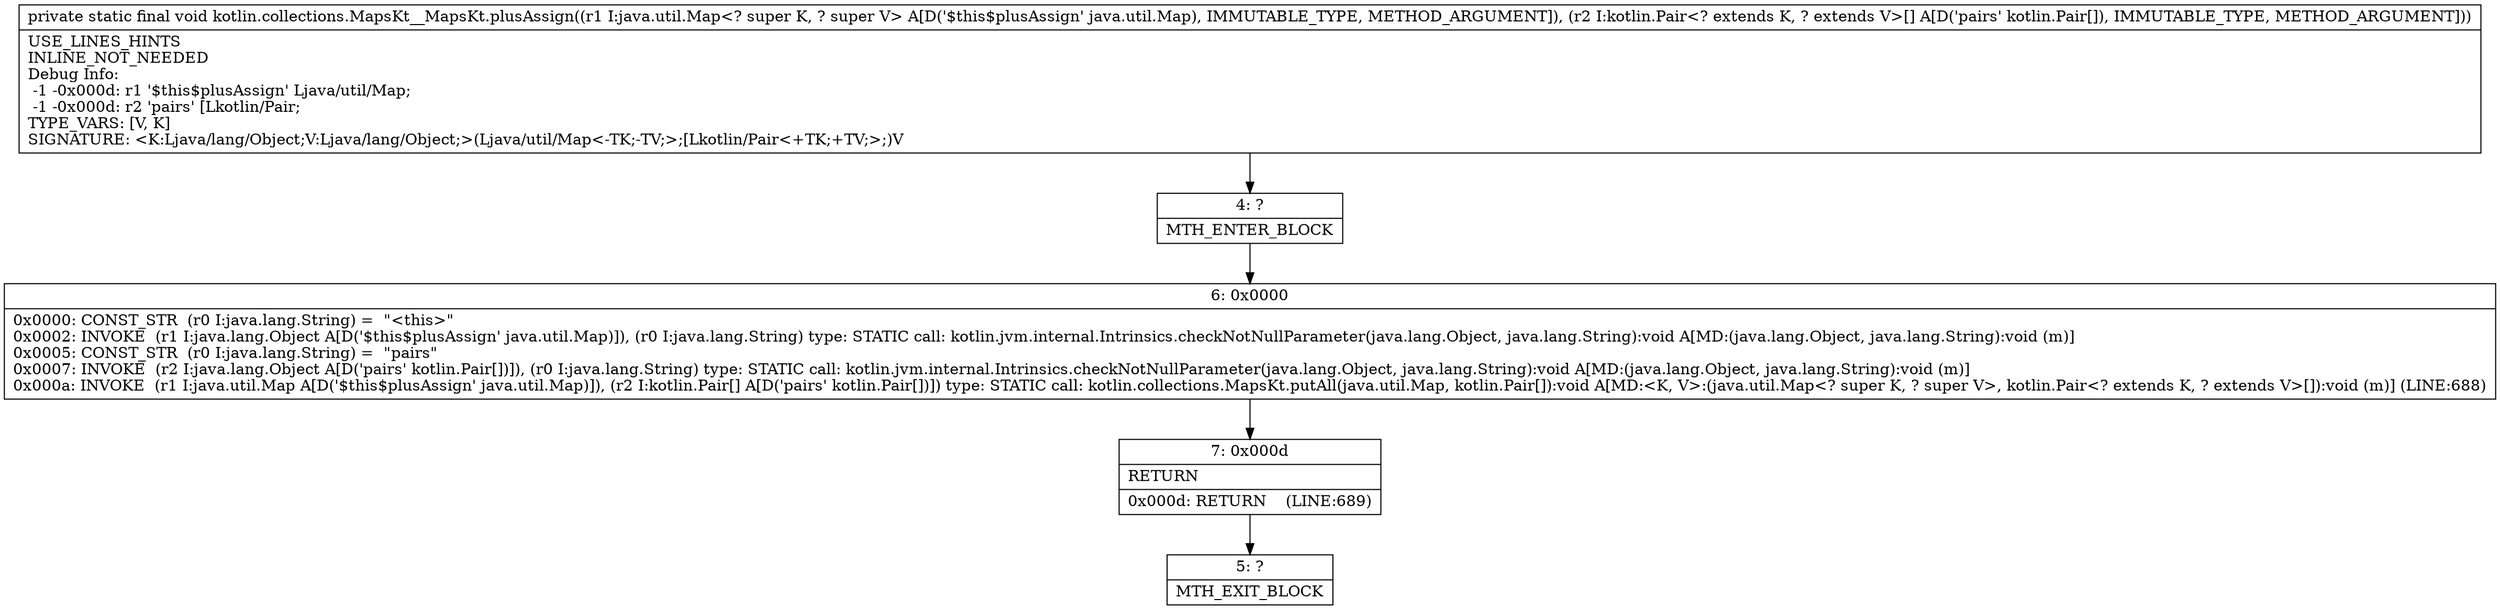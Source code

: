 digraph "CFG forkotlin.collections.MapsKt__MapsKt.plusAssign(Ljava\/util\/Map;[Lkotlin\/Pair;)V" {
Node_4 [shape=record,label="{4\:\ ?|MTH_ENTER_BLOCK\l}"];
Node_6 [shape=record,label="{6\:\ 0x0000|0x0000: CONST_STR  (r0 I:java.lang.String) =  \"\<this\>\" \l0x0002: INVOKE  (r1 I:java.lang.Object A[D('$this$plusAssign' java.util.Map)]), (r0 I:java.lang.String) type: STATIC call: kotlin.jvm.internal.Intrinsics.checkNotNullParameter(java.lang.Object, java.lang.String):void A[MD:(java.lang.Object, java.lang.String):void (m)]\l0x0005: CONST_STR  (r0 I:java.lang.String) =  \"pairs\" \l0x0007: INVOKE  (r2 I:java.lang.Object A[D('pairs' kotlin.Pair[])]), (r0 I:java.lang.String) type: STATIC call: kotlin.jvm.internal.Intrinsics.checkNotNullParameter(java.lang.Object, java.lang.String):void A[MD:(java.lang.Object, java.lang.String):void (m)]\l0x000a: INVOKE  (r1 I:java.util.Map A[D('$this$plusAssign' java.util.Map)]), (r2 I:kotlin.Pair[] A[D('pairs' kotlin.Pair[])]) type: STATIC call: kotlin.collections.MapsKt.putAll(java.util.Map, kotlin.Pair[]):void A[MD:\<K, V\>:(java.util.Map\<? super K, ? super V\>, kotlin.Pair\<? extends K, ? extends V\>[]):void (m)] (LINE:688)\l}"];
Node_7 [shape=record,label="{7\:\ 0x000d|RETURN\l|0x000d: RETURN    (LINE:689)\l}"];
Node_5 [shape=record,label="{5\:\ ?|MTH_EXIT_BLOCK\l}"];
MethodNode[shape=record,label="{private static final void kotlin.collections.MapsKt__MapsKt.plusAssign((r1 I:java.util.Map\<? super K, ? super V\> A[D('$this$plusAssign' java.util.Map), IMMUTABLE_TYPE, METHOD_ARGUMENT]), (r2 I:kotlin.Pair\<? extends K, ? extends V\>[] A[D('pairs' kotlin.Pair[]), IMMUTABLE_TYPE, METHOD_ARGUMENT]))  | USE_LINES_HINTS\lINLINE_NOT_NEEDED\lDebug Info:\l  \-1 \-0x000d: r1 '$this$plusAssign' Ljava\/util\/Map;\l  \-1 \-0x000d: r2 'pairs' [Lkotlin\/Pair;\lTYPE_VARS: [V, K]\lSIGNATURE: \<K:Ljava\/lang\/Object;V:Ljava\/lang\/Object;\>(Ljava\/util\/Map\<\-TK;\-TV;\>;[Lkotlin\/Pair\<+TK;+TV;\>;)V\l}"];
MethodNode -> Node_4;Node_4 -> Node_6;
Node_6 -> Node_7;
Node_7 -> Node_5;
}

